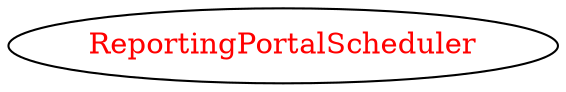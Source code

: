 digraph dependencyGraph {
 concentrate=true;
 ranksep="2.0";
 rankdir="LR"; 
 splines="ortho";
"ReportingPortalScheduler" [fontcolor="red"];
}